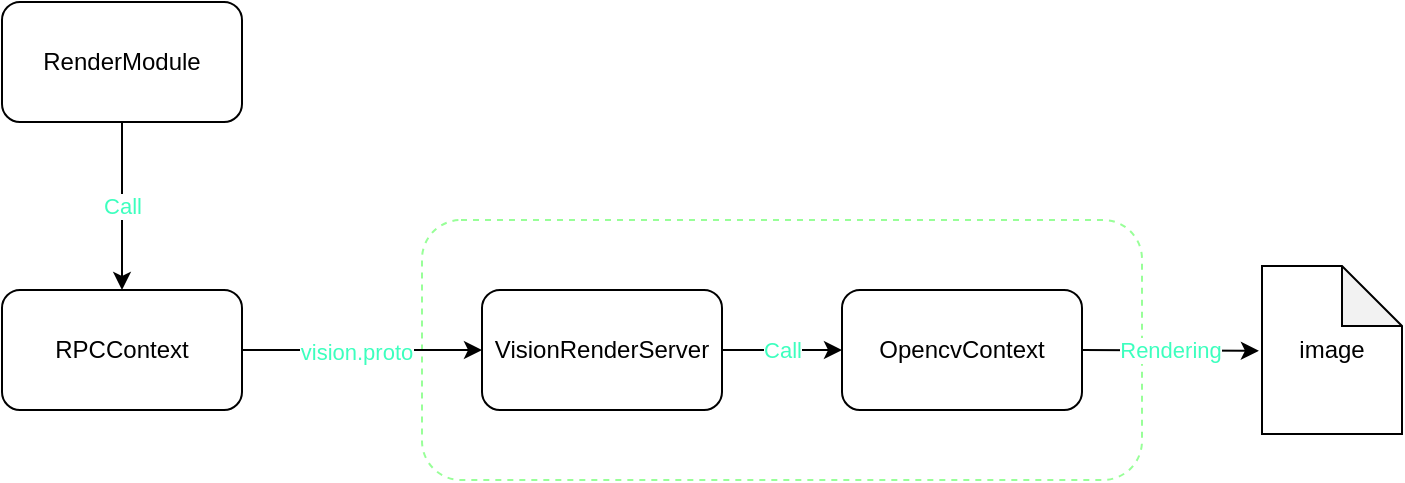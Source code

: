 <mxfile version="21.5.2" type="device">
  <diagram name="第 1 页" id="In87uypibFSJ9G12d2ZQ">
    <mxGraphModel dx="988" dy="538" grid="1" gridSize="10" guides="1" tooltips="1" connect="1" arrows="1" fold="1" page="1" pageScale="1" pageWidth="1169" pageHeight="827" math="0" shadow="0">
      <root>
        <mxCell id="0" />
        <mxCell id="1" parent="0" />
        <mxCell id="wXQh6YF479Jcb96f2Qzq-13" value="" style="rounded=1;whiteSpace=wrap;html=1;dashed=1;opacity=50;strokeColor=#33FF33;strokeWidth=1;" vertex="1" parent="1">
          <mxGeometry x="445" y="359" width="360" height="130" as="geometry" />
        </mxCell>
        <mxCell id="wXQh6YF479Jcb96f2Qzq-1" value="RenderModule" style="rounded=1;whiteSpace=wrap;html=1;" vertex="1" parent="1">
          <mxGeometry x="235" y="250" width="120" height="60" as="geometry" />
        </mxCell>
        <mxCell id="wXQh6YF479Jcb96f2Qzq-2" value="RPCContext" style="rounded=1;whiteSpace=wrap;html=1;" vertex="1" parent="1">
          <mxGeometry x="235" y="394" width="120" height="60" as="geometry" />
        </mxCell>
        <mxCell id="wXQh6YF479Jcb96f2Qzq-3" value="VisionRenderServer" style="rounded=1;whiteSpace=wrap;html=1;" vertex="1" parent="1">
          <mxGeometry x="475" y="394" width="120" height="60" as="geometry" />
        </mxCell>
        <mxCell id="wXQh6YF479Jcb96f2Qzq-4" value="OpencvContext" style="rounded=1;whiteSpace=wrap;html=1;" vertex="1" parent="1">
          <mxGeometry x="655" y="394" width="120" height="60" as="geometry" />
        </mxCell>
        <mxCell id="wXQh6YF479Jcb96f2Qzq-6" value="" style="endArrow=classic;html=1;rounded=0;exitX=0.5;exitY=1;exitDx=0;exitDy=0;entryX=0.5;entryY=0;entryDx=0;entryDy=0;edgeStyle=orthogonalEdgeStyle;" edge="1" parent="1" source="wXQh6YF479Jcb96f2Qzq-1" target="wXQh6YF479Jcb96f2Qzq-2">
          <mxGeometry relative="1" as="geometry">
            <mxPoint x="205" y="290" as="sourcePoint" />
            <mxPoint x="305" y="290" as="targetPoint" />
          </mxGeometry>
        </mxCell>
        <mxCell id="wXQh6YF479Jcb96f2Qzq-7" value="Call" style="edgeLabel;resizable=0;html=1;align=center;verticalAlign=middle;fontColor=#3DFFBE;" connectable="0" vertex="1" parent="wXQh6YF479Jcb96f2Qzq-6">
          <mxGeometry relative="1" as="geometry" />
        </mxCell>
        <mxCell id="wXQh6YF479Jcb96f2Qzq-8" value="" style="endArrow=classic;html=1;rounded=0;exitX=1;exitY=0.5;exitDx=0;exitDy=0;entryX=0;entryY=0.5;entryDx=0;entryDy=0;" edge="1" parent="1" source="wXQh6YF479Jcb96f2Qzq-2" target="wXQh6YF479Jcb96f2Qzq-3">
          <mxGeometry relative="1" as="geometry">
            <mxPoint x="365" y="370" as="sourcePoint" />
            <mxPoint x="465" y="370" as="targetPoint" />
          </mxGeometry>
        </mxCell>
        <mxCell id="wXQh6YF479Jcb96f2Qzq-9" value="Label" style="edgeLabel;resizable=0;html=1;align=center;verticalAlign=middle;" connectable="0" vertex="1" parent="wXQh6YF479Jcb96f2Qzq-8">
          <mxGeometry relative="1" as="geometry" />
        </mxCell>
        <mxCell id="wXQh6YF479Jcb96f2Qzq-10" value="vision.proto" style="edgeLabel;html=1;align=center;verticalAlign=middle;resizable=0;points=[];fontColor=#3DFFBE;" vertex="1" connectable="0" parent="wXQh6YF479Jcb96f2Qzq-8">
          <mxGeometry x="-0.052" y="-1" relative="1" as="geometry">
            <mxPoint as="offset" />
          </mxGeometry>
        </mxCell>
        <mxCell id="wXQh6YF479Jcb96f2Qzq-11" value="" style="endArrow=classic;html=1;rounded=0;exitX=1;exitY=0.5;exitDx=0;exitDy=0;entryX=0;entryY=0.5;entryDx=0;entryDy=0;edgeStyle=orthogonalEdgeStyle;" edge="1" parent="1" source="wXQh6YF479Jcb96f2Qzq-3" target="wXQh6YF479Jcb96f2Qzq-4">
          <mxGeometry relative="1" as="geometry">
            <mxPoint x="705" y="420" as="sourcePoint" />
            <mxPoint x="805" y="420" as="targetPoint" />
          </mxGeometry>
        </mxCell>
        <mxCell id="wXQh6YF479Jcb96f2Qzq-12" value="&lt;font color=&quot;#3dffbe&quot;&gt;Call&lt;/font&gt;" style="edgeLabel;resizable=0;html=1;align=center;verticalAlign=middle;" connectable="0" vertex="1" parent="wXQh6YF479Jcb96f2Qzq-11">
          <mxGeometry relative="1" as="geometry" />
        </mxCell>
        <mxCell id="wXQh6YF479Jcb96f2Qzq-16" value="image" style="shape=note;whiteSpace=wrap;html=1;backgroundOutline=1;darkOpacity=0.05;" vertex="1" parent="1">
          <mxGeometry x="865" y="382" width="70" height="84" as="geometry" />
        </mxCell>
        <mxCell id="wXQh6YF479Jcb96f2Qzq-17" value="" style="endArrow=classic;html=1;rounded=0;exitX=1;exitY=0.5;exitDx=0;exitDy=0;entryX=-0.022;entryY=0.505;entryDx=0;entryDy=0;entryPerimeter=0;" edge="1" parent="1" source="wXQh6YF479Jcb96f2Qzq-4" target="wXQh6YF479Jcb96f2Qzq-16">
          <mxGeometry relative="1" as="geometry">
            <mxPoint x="785" y="430" as="sourcePoint" />
            <mxPoint x="875" y="430" as="targetPoint" />
          </mxGeometry>
        </mxCell>
        <mxCell id="wXQh6YF479Jcb96f2Qzq-18" value="&lt;font color=&quot;#3dffbe&quot;&gt;Rendering&lt;/font&gt;" style="edgeLabel;resizable=0;html=1;align=center;verticalAlign=middle;" connectable="0" vertex="1" parent="wXQh6YF479Jcb96f2Qzq-17">
          <mxGeometry relative="1" as="geometry" />
        </mxCell>
      </root>
    </mxGraphModel>
  </diagram>
</mxfile>
